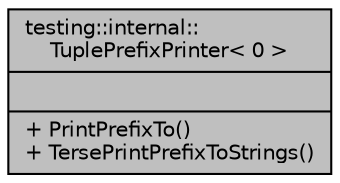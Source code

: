 digraph "testing::internal::TuplePrefixPrinter&lt; 0 &gt;"
{
 // LATEX_PDF_SIZE
  edge [fontname="Helvetica",fontsize="10",labelfontname="Helvetica",labelfontsize="10"];
  node [fontname="Helvetica",fontsize="10",shape=record];
  Node1 [label="{testing::internal::\lTuplePrefixPrinter\< 0 \>\n||+ PrintPrefixTo()\l+ TersePrintPrefixToStrings()\l}",height=0.2,width=0.4,color="black", fillcolor="grey75", style="filled", fontcolor="black",tooltip=" "];
}
